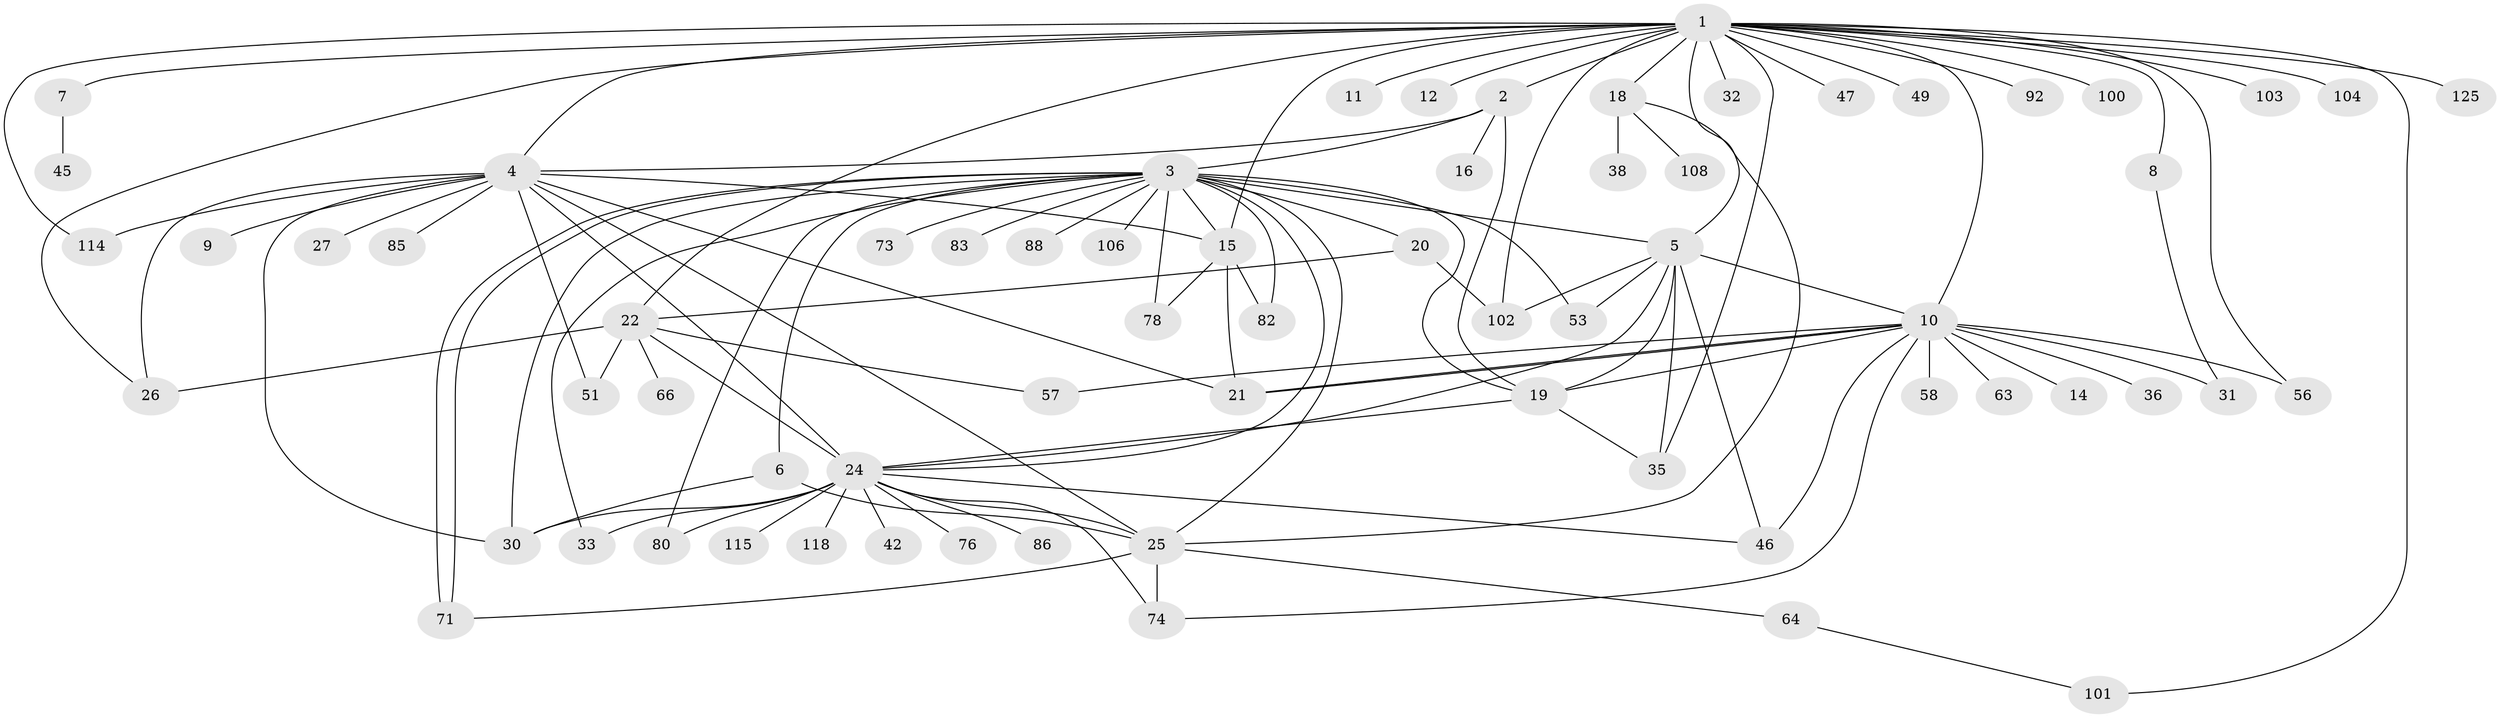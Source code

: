 // original degree distribution, {28: 0.007462686567164179, 5: 0.04477611940298507, 21: 0.007462686567164179, 11: 0.007462686567164179, 9: 0.007462686567164179, 3: 0.1417910447761194, 2: 0.20149253731343283, 1: 0.4552238805970149, 14: 0.014925373134328358, 4: 0.04477611940298507, 6: 0.04477611940298507, 8: 0.007462686567164179, 7: 0.007462686567164179, 10: 0.007462686567164179}
// Generated by graph-tools (version 1.1) at 2025/14/03/09/25 04:14:27]
// undirected, 67 vertices, 112 edges
graph export_dot {
graph [start="1"]
  node [color=gray90,style=filled];
  1;
  2;
  3;
  4 [super="+13"];
  5;
  6;
  7;
  8 [super="+93"];
  9;
  10 [super="+34+112+28+29+81+60+68"];
  11;
  12;
  14 [super="+111"];
  15 [super="+54+98"];
  16;
  18 [super="+23"];
  19 [super="+109"];
  20 [super="+55+39"];
  21 [super="+121"];
  22 [super="+44"];
  24 [super="+77+37"];
  25 [super="+113+48+61"];
  26 [super="+94+97+65+50"];
  27;
  30 [super="+67"];
  31;
  32;
  33 [super="+75"];
  35 [super="+84"];
  36;
  38;
  42;
  45;
  46 [super="+52"];
  47;
  49;
  51 [super="+70"];
  53 [super="+59"];
  56;
  57 [super="+122"];
  58;
  63;
  64 [super="+69"];
  66;
  71 [super="+107"];
  73;
  74 [super="+87"];
  76;
  78;
  80 [super="+133"];
  82;
  83;
  85;
  86;
  88;
  92;
  100;
  101;
  102 [super="+117"];
  103;
  104;
  106;
  108;
  114;
  115;
  118;
  125;
  1 -- 2;
  1 -- 4;
  1 -- 5;
  1 -- 7;
  1 -- 8;
  1 -- 10 [weight=2];
  1 -- 11;
  1 -- 12;
  1 -- 18 [weight=2];
  1 -- 22 [weight=2];
  1 -- 32;
  1 -- 35;
  1 -- 47;
  1 -- 49;
  1 -- 56;
  1 -- 92;
  1 -- 100;
  1 -- 101;
  1 -- 102;
  1 -- 103;
  1 -- 104;
  1 -- 114;
  1 -- 125;
  1 -- 26;
  1 -- 15;
  2 -- 3;
  2 -- 4;
  2 -- 16;
  2 -- 19;
  3 -- 5;
  3 -- 6;
  3 -- 15 [weight=2];
  3 -- 19;
  3 -- 20;
  3 -- 25;
  3 -- 30;
  3 -- 33;
  3 -- 53;
  3 -- 71;
  3 -- 71;
  3 -- 73;
  3 -- 78;
  3 -- 80;
  3 -- 82;
  3 -- 83;
  3 -- 88;
  3 -- 106;
  3 -- 24;
  4 -- 9;
  4 -- 21;
  4 -- 26;
  4 -- 51;
  4 -- 85;
  4 -- 114;
  4 -- 25;
  4 -- 15;
  4 -- 24;
  4 -- 27;
  4 -- 30;
  5 -- 19;
  5 -- 24;
  5 -- 35;
  5 -- 46;
  5 -- 53;
  5 -- 102;
  5 -- 10;
  6 -- 30;
  6 -- 25;
  7 -- 45;
  8 -- 31;
  10 -- 14;
  10 -- 21;
  10 -- 21;
  10 -- 46 [weight=2];
  10 -- 56;
  10 -- 57;
  10 -- 36;
  10 -- 74;
  10 -- 19;
  10 -- 58;
  10 -- 63;
  10 -- 31 [weight=2];
  15 -- 21;
  15 -- 78;
  15 -- 82;
  18 -- 38;
  18 -- 25;
  18 -- 108;
  19 -- 35;
  19 -- 24;
  20 -- 102;
  20 -- 22 [weight=3];
  22 -- 66;
  22 -- 51;
  22 -- 24 [weight=3];
  22 -- 57;
  22 -- 26;
  24 -- 74;
  24 -- 25 [weight=2];
  24 -- 33;
  24 -- 42;
  24 -- 76;
  24 -- 46;
  24 -- 80;
  24 -- 115;
  24 -- 86;
  24 -- 118;
  24 -- 30;
  25 -- 64;
  25 -- 74;
  25 -- 71;
  64 -- 101;
}
